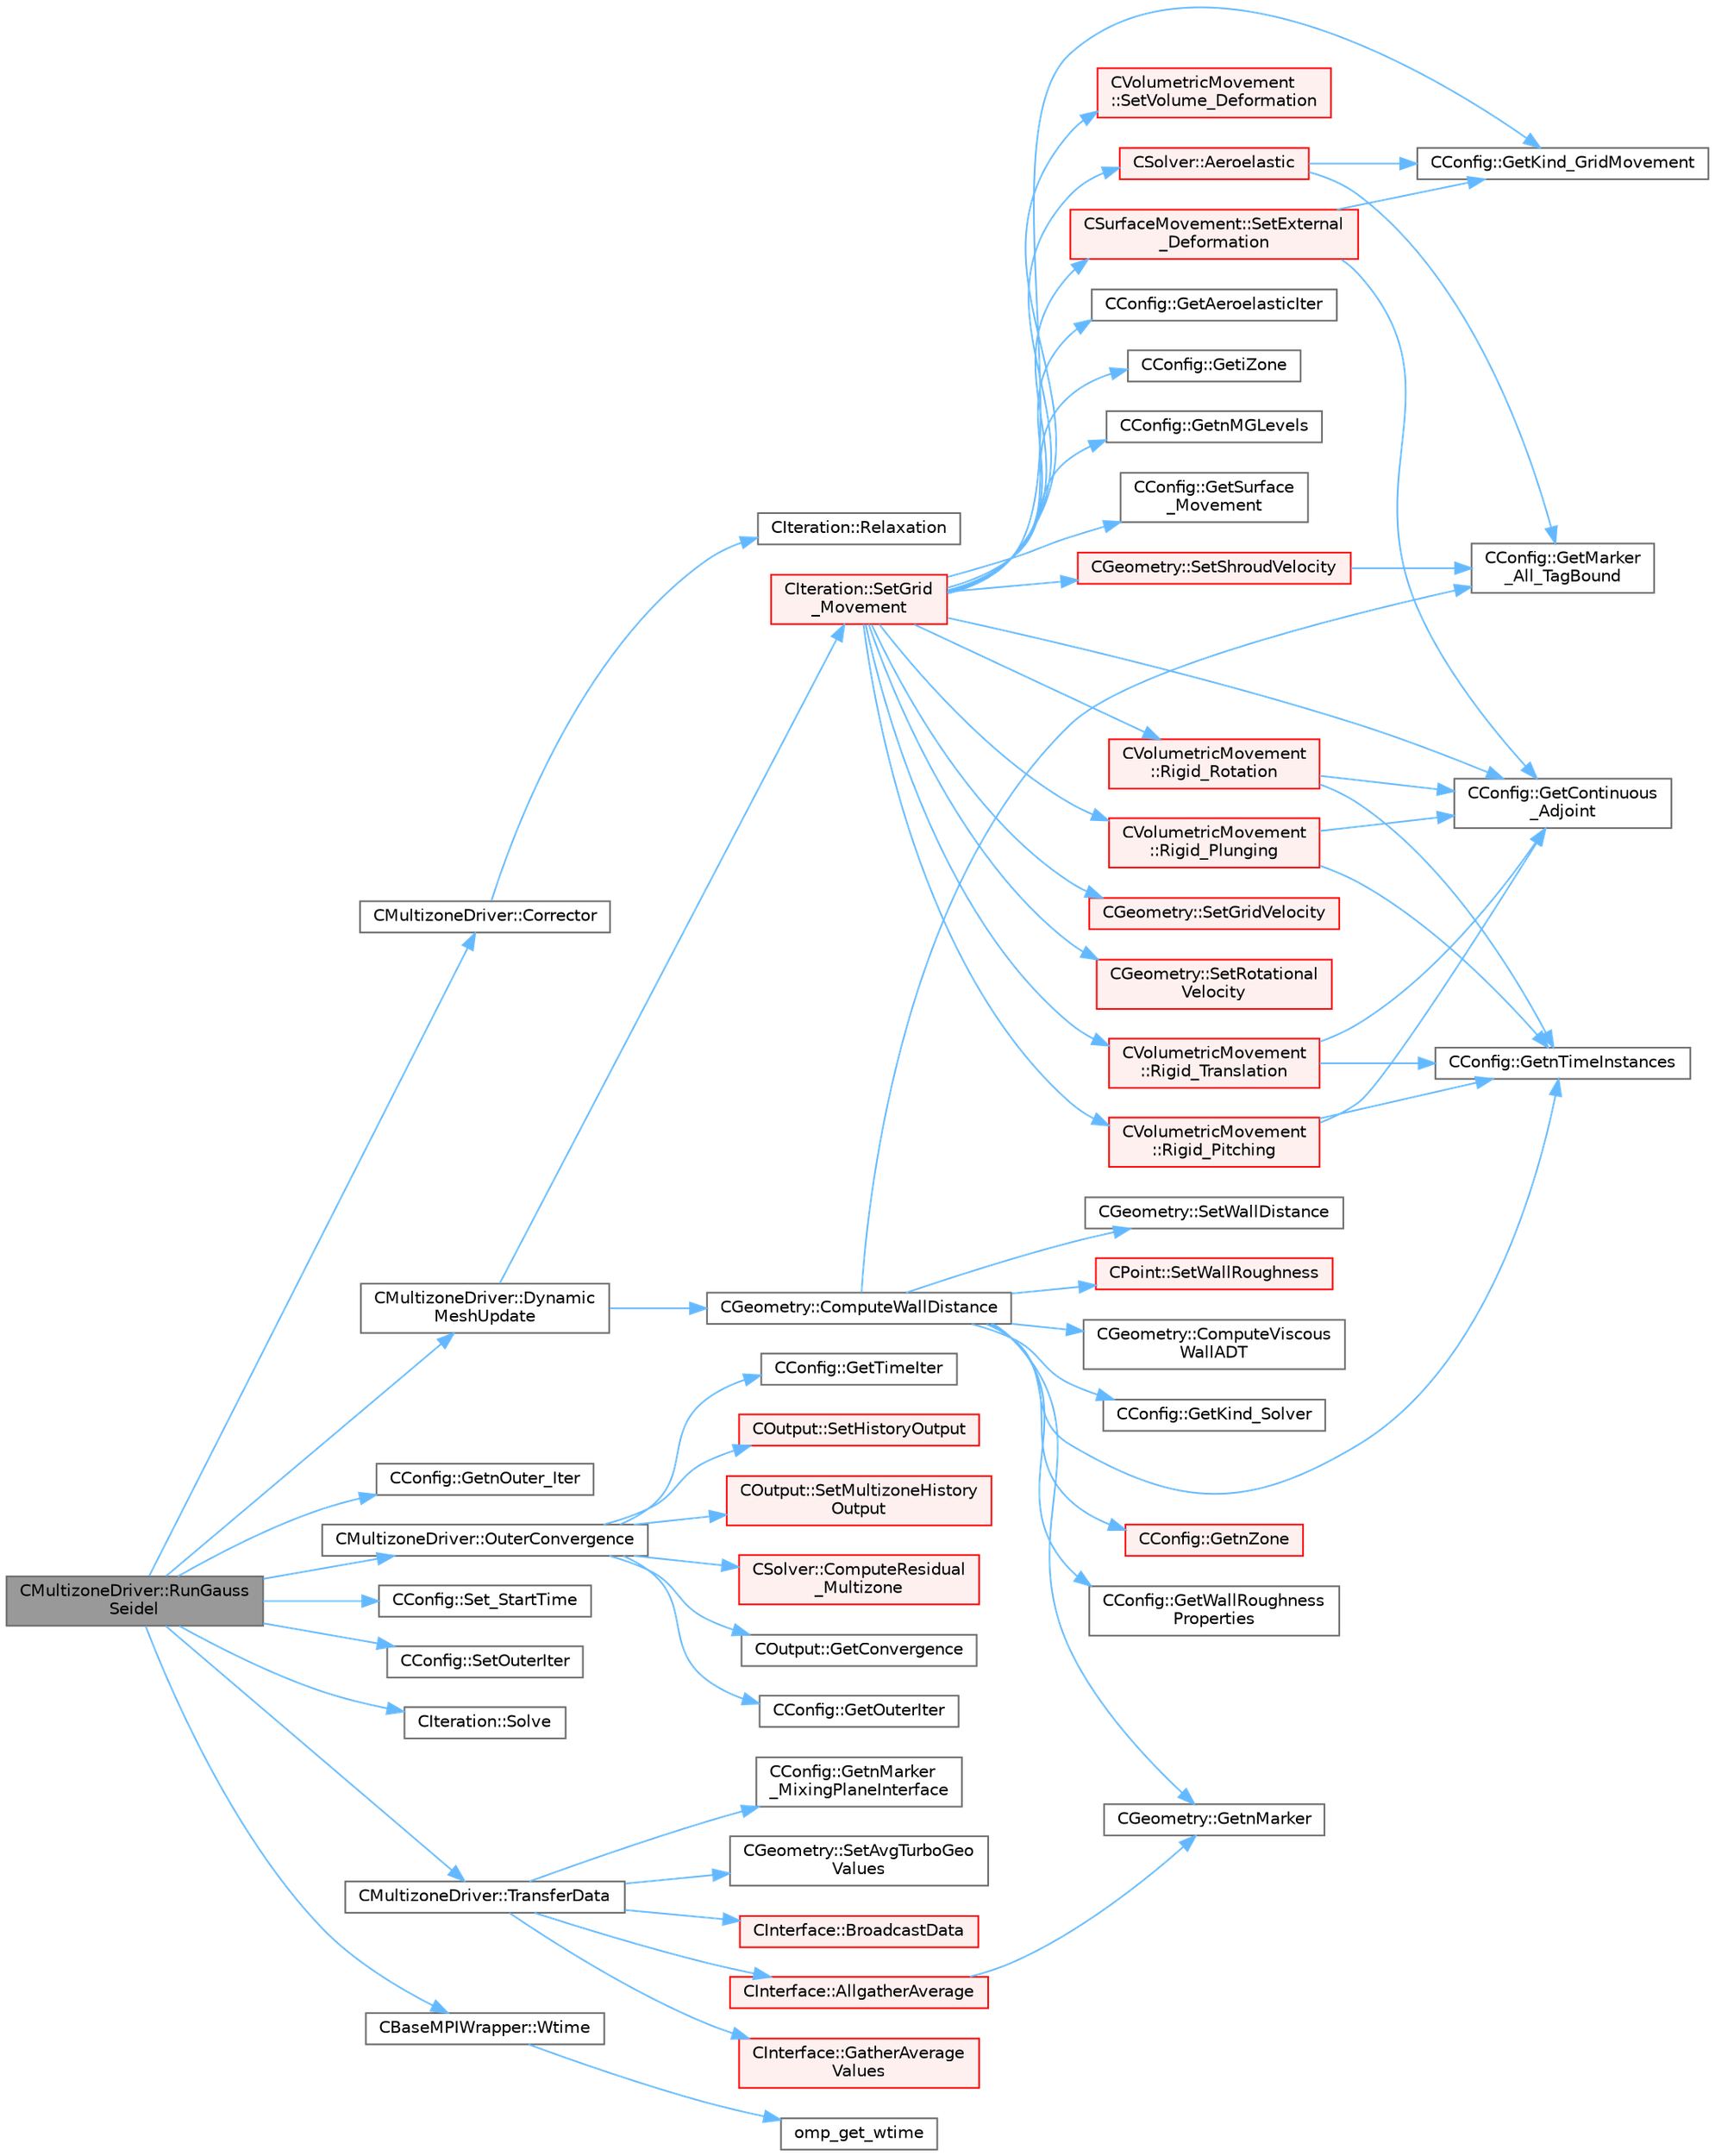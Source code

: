 digraph "CMultizoneDriver::RunGaussSeidel"
{
 // LATEX_PDF_SIZE
  bgcolor="transparent";
  edge [fontname=Helvetica,fontsize=10,labelfontname=Helvetica,labelfontsize=10];
  node [fontname=Helvetica,fontsize=10,shape=box,height=0.2,width=0.4];
  rankdir="LR";
  Node1 [id="Node000001",label="CMultizoneDriver::RunGauss\lSeidel",height=0.2,width=0.4,color="gray40", fillcolor="grey60", style="filled", fontcolor="black",tooltip="Run a Block Gauss-Seidel iteration in all physical zones."];
  Node1 -> Node2 [id="edge1_Node000001_Node000002",color="steelblue1",style="solid",tooltip=" "];
  Node2 [id="Node000002",label="CMultizoneDriver::Corrector",height=0.2,width=0.4,color="grey40", fillcolor="white", style="filled",URL="$classCMultizoneDriver.html#a3641918e7a3a4bd46f079a02ab37c3ca",tooltip="Use a corrector step to prevent convergence issues."];
  Node2 -> Node3 [id="edge2_Node000002_Node000003",color="steelblue1",style="solid",tooltip=" "];
  Node3 [id="Node000003",label="CIteration::Relaxation",height=0.2,width=0.4,color="grey40", fillcolor="white", style="filled",URL="$classCIteration.html#adccb8642ef9b0a8fa4ddceb03ea83b23",tooltip="A virtual member."];
  Node1 -> Node4 [id="edge3_Node000001_Node000004",color="steelblue1",style="solid",tooltip=" "];
  Node4 [id="Node000004",label="CMultizoneDriver::Dynamic\lMeshUpdate",height=0.2,width=0.4,color="grey40", fillcolor="white", style="filled",URL="$classCMultizoneDriver.html#a9369ae70a2e529fa81cef90c3857f1c7",tooltip="Perform a dynamic mesh deformation, including grid velocity computation and update of the multigrid s..."];
  Node4 -> Node5 [id="edge4_Node000004_Node000005",color="steelblue1",style="solid",tooltip=" "];
  Node5 [id="Node000005",label="CGeometry::ComputeWallDistance",height=0.2,width=0.4,color="grey40", fillcolor="white", style="filled",URL="$classCGeometry.html#a284247f13458eb39bc678dff5e0c7112",tooltip="Compute the distances to the closest vertex on viscous walls over the entire domain."];
  Node5 -> Node6 [id="edge5_Node000005_Node000006",color="steelblue1",style="solid",tooltip=" "];
  Node6 [id="Node000006",label="CGeometry::ComputeViscous\lWallADT",height=0.2,width=0.4,color="grey40", fillcolor="white", style="filled",URL="$classCGeometry.html#ab6cdb13f2a66a34caccc70c4b3841cec",tooltip="Compute an ADT including the coordinates of all viscous markers."];
  Node5 -> Node7 [id="edge6_Node000005_Node000007",color="steelblue1",style="solid",tooltip=" "];
  Node7 [id="Node000007",label="CConfig::GetKind_Solver",height=0.2,width=0.4,color="grey40", fillcolor="white", style="filled",URL="$classCConfig.html#a77312cf52a5ba2cc1239b7cee6fce7a7",tooltip="Governing equations of the flow (it can be different from the run time equation)."];
  Node5 -> Node8 [id="edge7_Node000005_Node000008",color="steelblue1",style="solid",tooltip=" "];
  Node8 [id="Node000008",label="CConfig::GetMarker\l_All_TagBound",height=0.2,width=0.4,color="grey40", fillcolor="white", style="filled",URL="$classCConfig.html#ab8c9c1f45950a29355be4ff357049440",tooltip="Get the index of the surface defined in the geometry file."];
  Node5 -> Node9 [id="edge8_Node000005_Node000009",color="steelblue1",style="solid",tooltip=" "];
  Node9 [id="Node000009",label="CGeometry::GetnMarker",height=0.2,width=0.4,color="grey40", fillcolor="white", style="filled",URL="$classCGeometry.html#ad2f9fe832b72d5a032d709d25879bbd2",tooltip="Get number of markers."];
  Node5 -> Node10 [id="edge9_Node000005_Node000010",color="steelblue1",style="solid",tooltip=" "];
  Node10 [id="Node000010",label="CConfig::GetnTimeInstances",height=0.2,width=0.4,color="grey40", fillcolor="white", style="filled",URL="$classCConfig.html#a6ae9111090db52de2f8f07f77d6416d5",tooltip="Retrieves the number of periodic time instances for Harmonic Balance."];
  Node5 -> Node11 [id="edge10_Node000005_Node000011",color="steelblue1",style="solid",tooltip=" "];
  Node11 [id="Node000011",label="CConfig::GetnZone",height=0.2,width=0.4,color="red", fillcolor="#FFF0F0", style="filled",URL="$classCConfig.html#a39ff50a0f3deda9134f1c44b4d5053b7",tooltip="Gets the number of zones in the mesh file."];
  Node5 -> Node14 [id="edge11_Node000005_Node000014",color="steelblue1",style="solid",tooltip=" "];
  Node14 [id="Node000014",label="CConfig::GetWallRoughness\lProperties",height=0.2,width=0.4,color="grey40", fillcolor="white", style="filled",URL="$classCConfig.html#a894eb084ee6db70a6e274ac071c2a194",tooltip="Get the type of wall and roughness height on a wall boundary (Heatflux or Isothermal)."];
  Node5 -> Node15 [id="edge12_Node000005_Node000015",color="steelblue1",style="solid",tooltip=" "];
  Node15 [id="Node000015",label="CGeometry::SetWallDistance",height=0.2,width=0.4,color="grey40", fillcolor="white", style="filled",URL="$classCGeometry.html#aff06dccf3d6d20b51c62ff13443e23e3",tooltip="Reduce the wall distance based on an previously constructed ADT."];
  Node5 -> Node16 [id="edge13_Node000005_Node000016",color="steelblue1",style="solid",tooltip=" "];
  Node16 [id="Node000016",label="CPoint::SetWallRoughness",height=0.2,width=0.4,color="red", fillcolor="#FFF0F0", style="filled",URL="$classCPoint.html#a36442ada0dbc716be6e3c9222f9721df",tooltip="Set wall roughnesses according to stored closest wall information."];
  Node4 -> Node19 [id="edge14_Node000004_Node000019",color="steelblue1",style="solid",tooltip=" "];
  Node19 [id="Node000019",label="CIteration::SetGrid\l_Movement",height=0.2,width=0.4,color="red", fillcolor="#FFF0F0", style="filled",URL="$classCIteration.html#a7b36785762f6b0c214569b185b858b6c",tooltip="Updates the positions and grid velocities for dynamic meshes between physical time steps."];
  Node19 -> Node20 [id="edge15_Node000019_Node000020",color="steelblue1",style="solid",tooltip=" "];
  Node20 [id="Node000020",label="CSolver::Aeroelastic",height=0.2,width=0.4,color="red", fillcolor="#FFF0F0", style="filled",URL="$classCSolver.html#af130046f03f282501efef2c117af6ced",tooltip="Prepares and solves the aeroelastic equations."];
  Node20 -> Node24 [id="edge16_Node000020_Node000024",color="steelblue1",style="solid",tooltip=" "];
  Node24 [id="Node000024",label="CConfig::GetKind_GridMovement",height=0.2,width=0.4,color="grey40", fillcolor="white", style="filled",URL="$classCConfig.html#a050c7389c2d16a111890bb44dd7cbcea",tooltip="Get the type of dynamic mesh motion. Each zone gets a config file."];
  Node20 -> Node8 [id="edge17_Node000020_Node000008",color="steelblue1",style="solid",tooltip=" "];
  Node19 -> Node61 [id="edge18_Node000019_Node000061",color="steelblue1",style="solid",tooltip=" "];
  Node61 [id="Node000061",label="CConfig::GetAeroelasticIter",height=0.2,width=0.4,color="grey40", fillcolor="white", style="filled",URL="$classCConfig.html#a366bae67ff4380e178c4dc5dc50fcaad",tooltip="Aeroelastic solve every x inner iteration."];
  Node19 -> Node62 [id="edge19_Node000019_Node000062",color="steelblue1",style="solid",tooltip=" "];
  Node62 [id="Node000062",label="CConfig::GetContinuous\l_Adjoint",height=0.2,width=0.4,color="grey40", fillcolor="white", style="filled",URL="$classCConfig.html#a1eb754aa86fb8154bc9eefea616b7cf9",tooltip="Determines if problem is adjoint."];
  Node19 -> Node63 [id="edge20_Node000019_Node000063",color="steelblue1",style="solid",tooltip=" "];
  Node63 [id="Node000063",label="CConfig::GetiZone",height=0.2,width=0.4,color="grey40", fillcolor="white", style="filled",URL="$classCConfig.html#a1d6335b8fdef6fbcd9a08f7503d73ec1",tooltip="Provides the number of varaibles."];
  Node19 -> Node24 [id="edge21_Node000019_Node000024",color="steelblue1",style="solid",tooltip=" "];
  Node19 -> Node64 [id="edge22_Node000019_Node000064",color="steelblue1",style="solid",tooltip=" "];
  Node64 [id="Node000064",label="CConfig::GetnMGLevels",height=0.2,width=0.4,color="grey40", fillcolor="white", style="filled",URL="$classCConfig.html#a15a61a6f9a1d415c3509018f4916c5c1",tooltip="Get the number of multigrid levels."];
  Node19 -> Node65 [id="edge23_Node000019_Node000065",color="steelblue1",style="solid",tooltip=" "];
  Node65 [id="Node000065",label="CConfig::GetSurface\l_Movement",height=0.2,width=0.4,color="grey40", fillcolor="white", style="filled",URL="$classCConfig.html#a7da84ee925f437bd635bead56d822df9",tooltip="Get information about deforming markers."];
  Node19 -> Node66 [id="edge24_Node000019_Node000066",color="steelblue1",style="solid",tooltip=" "];
  Node66 [id="Node000066",label="CVolumetricMovement\l::Rigid_Pitching",height=0.2,width=0.4,color="red", fillcolor="#FFF0F0", style="filled",URL="$classCVolumetricMovement.html#a9806afa50b53c60376844053db15420c",tooltip="Unsteady pitching grid movement using rigid mesh motion."];
  Node66 -> Node62 [id="edge25_Node000066_Node000062",color="steelblue1",style="solid",tooltip=" "];
  Node66 -> Node10 [id="edge26_Node000066_Node000010",color="steelblue1",style="solid",tooltip=" "];
  Node19 -> Node84 [id="edge27_Node000019_Node000084",color="steelblue1",style="solid",tooltip=" "];
  Node84 [id="Node000084",label="CVolumetricMovement\l::Rigid_Plunging",height=0.2,width=0.4,color="red", fillcolor="#FFF0F0", style="filled",URL="$classCVolumetricMovement.html#a886e5096f246aec19af2b98bad3e39b2",tooltip="Unsteady plunging grid movement using rigid mesh motion."];
  Node84 -> Node62 [id="edge28_Node000084_Node000062",color="steelblue1",style="solid",tooltip=" "];
  Node84 -> Node10 [id="edge29_Node000084_Node000010",color="steelblue1",style="solid",tooltip=" "];
  Node19 -> Node90 [id="edge30_Node000019_Node000090",color="steelblue1",style="solid",tooltip=" "];
  Node90 [id="Node000090",label="CVolumetricMovement\l::Rigid_Rotation",height=0.2,width=0.4,color="red", fillcolor="#FFF0F0", style="filled",URL="$classCVolumetricMovement.html#a316597f05a787ca1b683aba66214110b",tooltip="Unsteady grid movement using rigid mesh rotation."];
  Node90 -> Node62 [id="edge31_Node000090_Node000062",color="steelblue1",style="solid",tooltip=" "];
  Node90 -> Node10 [id="edge32_Node000090_Node000010",color="steelblue1",style="solid",tooltip=" "];
  Node19 -> Node91 [id="edge33_Node000019_Node000091",color="steelblue1",style="solid",tooltip=" "];
  Node91 [id="Node000091",label="CVolumetricMovement\l::Rigid_Translation",height=0.2,width=0.4,color="red", fillcolor="#FFF0F0", style="filled",URL="$classCVolumetricMovement.html#a00368e3044dd07d74e1fafdc11980644",tooltip="Unsteady translational grid movement using rigid mesh motion."];
  Node91 -> Node62 [id="edge34_Node000091_Node000062",color="steelblue1",style="solid",tooltip=" "];
  Node91 -> Node10 [id="edge35_Node000091_Node000010",color="steelblue1",style="solid",tooltip=" "];
  Node19 -> Node95 [id="edge36_Node000019_Node000095",color="steelblue1",style="solid",tooltip=" "];
  Node95 [id="Node000095",label="CSurfaceMovement::SetExternal\l_Deformation",height=0.2,width=0.4,color="red", fillcolor="#FFF0F0", style="filled",URL="$classCSurfaceMovement.html#a575ff545fe6de6e84fb8fed8e1615edb",tooltip="Set any surface deformationsbased on an input file."];
  Node95 -> Node62 [id="edge37_Node000095_Node000062",color="steelblue1",style="solid",tooltip=" "];
  Node95 -> Node24 [id="edge38_Node000095_Node000024",color="steelblue1",style="solid",tooltip=" "];
  Node19 -> Node104 [id="edge39_Node000019_Node000104",color="steelblue1",style="solid",tooltip=" "];
  Node104 [id="Node000104",label="CGeometry::SetGridVelocity",height=0.2,width=0.4,color="red", fillcolor="#FFF0F0", style="filled",URL="$classCGeometry.html#a028f9dcd1a8095e668f6ae461eb8887b",tooltip="Set the grid velocity via finite differencing at each node."];
  Node19 -> Node107 [id="edge40_Node000019_Node000107",color="steelblue1",style="solid",tooltip=" "];
  Node107 [id="Node000107",label="CGeometry::SetRotational\lVelocity",height=0.2,width=0.4,color="red", fillcolor="#FFF0F0", style="filled",URL="$classCGeometry.html#aafa0ebc29ceb133ff38f80b9b62d4ea5",tooltip="Set cartesian grid velocity based on rotational speed and axis."];
  Node19 -> Node108 [id="edge41_Node000019_Node000108",color="steelblue1",style="solid",tooltip=" "];
  Node108 [id="Node000108",label="CGeometry::SetShroudVelocity",height=0.2,width=0.4,color="red", fillcolor="#FFF0F0", style="filled",URL="$classCGeometry.html#a1be6afa2de8b9d2b65e48257f28d069b",tooltip="Set the rotational velocity of the points on the shroud markers to 0."];
  Node108 -> Node8 [id="edge42_Node000108_Node000008",color="steelblue1",style="solid",tooltip=" "];
  Node19 -> Node111 [id="edge43_Node000019_Node000111",color="steelblue1",style="solid",tooltip=" "];
  Node111 [id="Node000111",label="CVolumetricMovement\l::SetVolume_Deformation",height=0.2,width=0.4,color="red", fillcolor="#FFF0F0", style="filled",URL="$classCVolumetricMovement.html#a96c9dadafe051a2479ef4ec4b51adb04",tooltip="Grid deformation using the spring analogy method."];
  Node1 -> Node241 [id="edge44_Node000001_Node000241",color="steelblue1",style="solid",tooltip=" "];
  Node241 [id="Node000241",label="CConfig::GetnOuter_Iter",height=0.2,width=0.4,color="grey40", fillcolor="white", style="filled",URL="$classCConfig.html#a898cd36650fcc3a639c12e9b8ab8373a",tooltip="Get the number of outer iterations."];
  Node1 -> Node242 [id="edge45_Node000001_Node000242",color="steelblue1",style="solid",tooltip=" "];
  Node242 [id="Node000242",label="CMultizoneDriver::OuterConvergence",height=0.2,width=0.4,color="grey40", fillcolor="white", style="filled",URL="$classCMultizoneDriver.html#ae72bb40195e4066bc4be4adfb0df29e9",tooltip="Check the convergence at the outer level."];
  Node242 -> Node243 [id="edge46_Node000242_Node000243",color="steelblue1",style="solid",tooltip=" "];
  Node243 [id="Node000243",label="CSolver::ComputeResidual\l_Multizone",height=0.2,width=0.4,color="red", fillcolor="#FFF0F0", style="filled",URL="$classCSolver.html#a58839dc01d8caf2d729382d282481083",tooltip="Set the value of the max residual and RMS residual."];
  Node242 -> Node252 [id="edge47_Node000242_Node000252",color="steelblue1",style="solid",tooltip=" "];
  Node252 [id="Node000252",label="COutput::GetConvergence",height=0.2,width=0.4,color="grey40", fillcolor="white", style="filled",URL="$classCOutput.html#a585498dfa05e2c633f5e556220ce1fa2",tooltip="Get convergence of the problem."];
  Node242 -> Node253 [id="edge48_Node000242_Node000253",color="steelblue1",style="solid",tooltip=" "];
  Node253 [id="Node000253",label="CConfig::GetOuterIter",height=0.2,width=0.4,color="grey40", fillcolor="white", style="filled",URL="$classCConfig.html#a9acc5e98315125a6343cefcbf177bffc",tooltip="Get the current FSI iteration number."];
  Node242 -> Node254 [id="edge49_Node000242_Node000254",color="steelblue1",style="solid",tooltip=" "];
  Node254 [id="Node000254",label="CConfig::GetTimeIter",height=0.2,width=0.4,color="grey40", fillcolor="white", style="filled",URL="$classCConfig.html#aec6051895c2e4f593a5c245104548b78",tooltip="Get the current time iteration number."];
  Node242 -> Node255 [id="edge50_Node000242_Node000255",color="steelblue1",style="solid",tooltip=" "];
  Node255 [id="Node000255",label="COutput::SetHistoryOutput",height=0.2,width=0.4,color="red", fillcolor="#FFF0F0", style="filled",URL="$classCOutput.html#a3a35f6e09eaf499f1f709088cb80e702",tooltip="Collects history data from the solvers, monitors the convergence and writes to screen and history fil..."];
  Node242 -> Node296 [id="edge51_Node000242_Node000296",color="steelblue1",style="solid",tooltip=" "];
  Node296 [id="Node000296",label="COutput::SetMultizoneHistory\lOutput",height=0.2,width=0.4,color="red", fillcolor="#FFF0F0", style="filled",URL="$classCOutput.html#adab3a546cdcbe8f7123063b5489d9d2d",tooltip=" "];
  Node1 -> Node298 [id="edge52_Node000001_Node000298",color="steelblue1",style="solid",tooltip=" "];
  Node298 [id="Node000298",label="CConfig::Set_StartTime",height=0.2,width=0.4,color="grey40", fillcolor="white", style="filled",URL="$classCConfig.html#aedf3896a475f7729d217dfe27f6da3e8",tooltip="Set the start time to track a phase of the code (preprocessing, compute, output)."];
  Node1 -> Node299 [id="edge53_Node000001_Node000299",color="steelblue1",style="solid",tooltip=" "];
  Node299 [id="Node000299",label="CConfig::SetOuterIter",height=0.2,width=0.4,color="grey40", fillcolor="white", style="filled",URL="$classCConfig.html#a83b944512ee75c2997399e9ab39bd2db",tooltip="Set the current FSI iteration number."];
  Node1 -> Node300 [id="edge54_Node000001_Node000300",color="steelblue1",style="solid",tooltip=" "];
  Node300 [id="Node000300",label="CIteration::Solve",height=0.2,width=0.4,color="grey40", fillcolor="white", style="filled",URL="$classCIteration.html#a7a488d5abc45605b48e728cebe446bfa",tooltip="A virtual member."];
  Node1 -> Node301 [id="edge55_Node000001_Node000301",color="steelblue1",style="solid",tooltip=" "];
  Node301 [id="Node000301",label="CMultizoneDriver::TransferData",height=0.2,width=0.4,color="grey40", fillcolor="white", style="filled",URL="$classCMultizoneDriver.html#ac25d737397546e3a311a6c286a9ce773",tooltip="Routine to provide all the desired physical transfers between the different zones during one iteratio..."];
  Node301 -> Node302 [id="edge56_Node000301_Node000302",color="steelblue1",style="solid",tooltip=" "];
  Node302 [id="Node000302",label="CInterface::AllgatherAverage",height=0.2,width=0.4,color="red", fillcolor="#FFF0F0", style="filled",URL="$classCInterface.html#a10f9026b7a38a20c9b7c54ff199e7e8d",tooltip="Interpolate data and scatter it into different processors, for matching meshes."];
  Node302 -> Node9 [id="edge57_Node000302_Node000009",color="steelblue1",style="solid",tooltip=" "];
  Node301 -> Node307 [id="edge58_Node000301_Node000307",color="steelblue1",style="solid",tooltip=" "];
  Node307 [id="Node000307",label="CInterface::BroadcastData",height=0.2,width=0.4,color="red", fillcolor="#FFF0F0", style="filled",URL="$classCInterface.html#ae96b2c6b2dda67461705d7ef160c289d",tooltip="Interpolate data and broadcast it into all processors, for nonmatching meshes."];
  Node301 -> Node315 [id="edge59_Node000301_Node000315",color="steelblue1",style="solid",tooltip=" "];
  Node315 [id="Node000315",label="CInterface::GatherAverage\lValues",height=0.2,width=0.4,color="red", fillcolor="#FFF0F0", style="filled",URL="$classCInterface.html#ae4c7e8855cd35cc5c7e54bcbb8b67cea",tooltip="Interpolate data and scatter it into different processors, for matching meshes."];
  Node301 -> Node317 [id="edge60_Node000301_Node000317",color="steelblue1",style="solid",tooltip=" "];
  Node317 [id="Node000317",label="CConfig::GetnMarker\l_MixingPlaneInterface",height=0.2,width=0.4,color="grey40", fillcolor="white", style="filled",URL="$classCConfig.html#a38277e9b0c9252428b03869b4c3c9ca6",tooltip="number mixing plane interface specified from config file."];
  Node301 -> Node318 [id="edge61_Node000301_Node000318",color="steelblue1",style="solid",tooltip=" "];
  Node318 [id="Node000318",label="CGeometry::SetAvgTurboGeo\lValues",height=0.2,width=0.4,color="grey40", fillcolor="white", style="filled",URL="$classCGeometry.html#acfca152d8de902a7e8bf9e9a56db865c",tooltip="Store all the turboperformance in the solver in ZONE_0."];
  Node1 -> Node264 [id="edge62_Node000001_Node000264",color="steelblue1",style="solid",tooltip=" "];
  Node264 [id="Node000264",label="CBaseMPIWrapper::Wtime",height=0.2,width=0.4,color="grey40", fillcolor="white", style="filled",URL="$classCBaseMPIWrapper.html#adcf32aa628d4b515e8835bc5c56fbf08",tooltip=" "];
  Node264 -> Node265 [id="edge63_Node000264_Node000265",color="steelblue1",style="solid",tooltip=" "];
  Node265 [id="Node000265",label="omp_get_wtime",height=0.2,width=0.4,color="grey40", fillcolor="white", style="filled",URL="$omp__structure_8hpp.html#a649bd48ab038a72108f11f5a85316266",tooltip="Return the wall time."];
}

